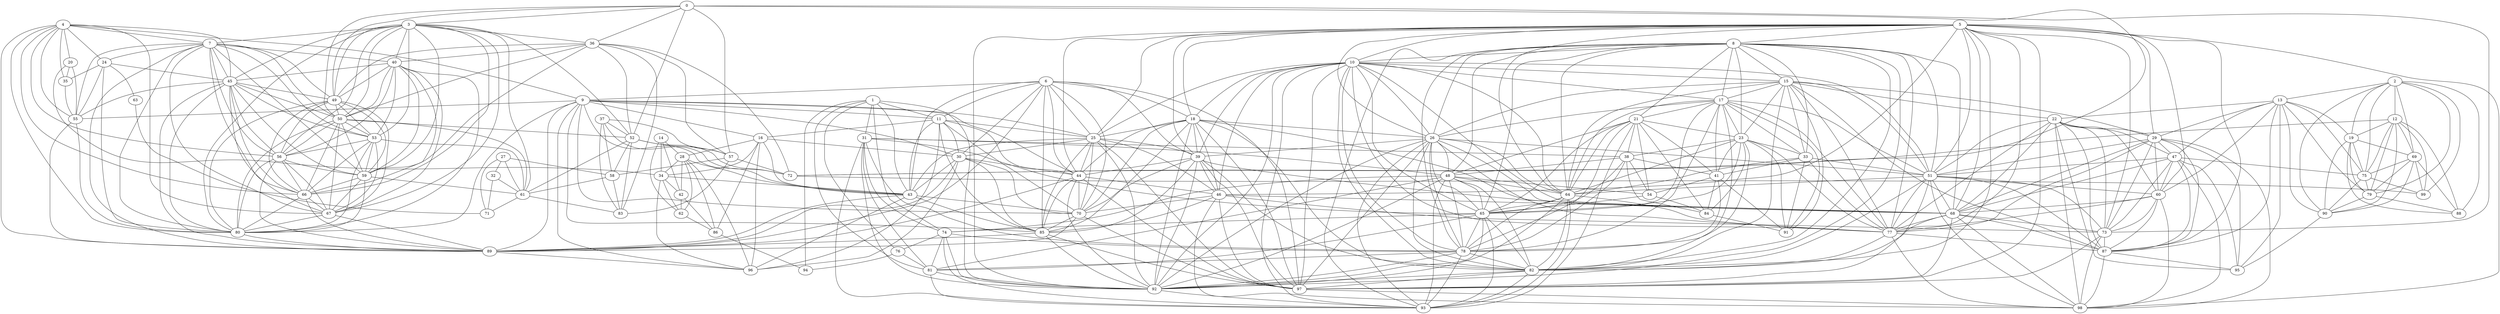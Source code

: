 graph G {
  "0";
  "1";
  "2";
  "3";
  "4";
  "5";
  "6";
  "7";
  "8";
  "9";
  "10";
  "11";
  "12";
  "13";
  "14";
  "15";
  "16";
  "17";
  "18";
  "19";
  "20";
  "21";
  "22";
  "23";
  "24";
  "25";
  "26";
  "27";
  "28";
  "29";
  "30";
  "31";
  "32";
  "33";
  "34";
  "35";
  "36";
  "37";
  "38";
  "39";
  "40";
  "41";
  "42";
  "43";
  "44";
  "45";
  "46";
  "47";
  "48";
  "49";
  "50";
  "51";
  "52";
  "53";
  "54";
  "55";
  "56";
  "57";
  "58";
  "59";
  "60";
  "61";
  "62";
  "63";
  "64";
  "65";
  "66";
  "67";
  "68";
  "69";
  "70";
  "71";
  "72";
  "73";
  "74";
  "75";
  "76";
  "77";
  "78";
  "79";
  "80";
  "81";
  "82";
  "83";
  "84";
  "85";
  "86";
  "87";
  "88";
  "89";
  "90";
  "91";
  "92";
  "93";
  "94";
  "95";
  "96";
  "97";
  "98";
  "99";
    "18" -- "26";
    "26" -- "39";
    "18" -- "44";
    "48" -- "54";
    "40" -- "50";
    "5" -- "92";
    "40" -- "59";
    "29" -- "68";
    "21" -- "64";
    "25" -- "43";
    "51" -- "64";
    "23" -- "91";
    "51" -- "73";
    "51" -- "82";
    "14" -- "42";
    "66" -- "80";
    "66" -- "89";
    "1" -- "81";
    "43" -- "96";
    "36" -- "57";
    "5" -- "60";
    "28" -- "62";
    "46" -- "98";
    "47" -- "75";
    "6" -- "43";
    "40" -- "45";
    "21" -- "41";
    "5" -- "87";
    "69" -- "90";
    "9" -- "85";
    "69" -- "99";
    "6" -- "70";
    "54" -- "65";
    "39" -- "85";
    "73" -- "87";
    "31" -- "81";
    "23" -- "77";
    "51" -- "68";
    "14" -- "28";
    "51" -- "77";
    "13" -- "60";
    "87" -- "98";
    "1" -- "76";
    "13" -- "87";
    "36" -- "52";
    "5" -- "46";
    "1" -- "94";
    "9" -- "44";
    "5" -- "64";
    "5" -- "73";
    "5" -- "82";
    "40" -- "49";
    "9" -- "80";
    "77" -- "98";
    "21" -- "54";
    "10" -- "17";
    "42" -- "86";
    "2" -- "13";
    "10" -- "26";
    "8" -- "93";
    "12" -- "72";
    "12" -- "90";
    "24" -- "55";
    "35" -- "55";
    "12" -- "99";
    "65" -- "74";
    "28" -- "34";
    "9" -- "30";
    "28" -- "43";
    "65" -- "92";
    "38" -- "84";
    "46" -- "97";
    "68" -- "97";
    "15" -- "91";
    "5" -- "68";
    "50" -- "67";
    "5" -- "77";
    "80" -- "89";
    "19" -- "79";
    "19" -- "88";
    "10" -- "39";
    "72" -- "99";
    "65" -- "78";
    "9" -- "25";
    "47" -- "51";
    "57" -- "83";
    "9" -- "43";
    "50" -- "53";
    "69" -- "75";
    "61" -- "71";
    "8" -- "65";
    "50" -- "80";
    "11" -- "70";
    "2" -- "12";
    "31" -- "48";
    "10" -- "25";
    "8" -- "92";
    "39" -- "70";
    "4" -- "67";
    "1" -- "43";
    "24" -- "45";
    "24" -- "63";
    "9" -- "11";
    "17" -- "33";
    "65" -- "82";
    "38" -- "65";
    "28" -- "42";
    "68" -- "87";
    "58" -- "61";
    "8" -- "51";
    "50" -- "66";
    "69" -- "79";
    "42" -- "62";
    "19" -- "69";
    "20" -- "34";
    "8" -- "78";
    "30" -- "96";
    "13" -- "22";
    "53" -- "67";
    "12" -- "75";
    "84" -- "91";
    "4" -- "80";
    "5" -- "8";
    "5" -- "26";
    "46" -- "73";
    "68" -- "73";
    "5" -- "44";
    "6" -- "9";
    "68" -- "82";
    "38" -- "78";
    "6" -- "18";
    "50" -- "52";
    "79" -- "88";
    "50" -- "61";
    "82" -- "93";
    "8" -- "64";
    "31" -- "38";
    "8" -- "82";
    "75" -- "90";
    "31" -- "65";
    "75" -- "99";
    "24" -- "35";
    "4" -- "66";
    "45" -- "67";
    "56" -- "67";
    "53" -- "80";
    "37" -- "72";
    "17" -- "23";
    "46" -- "68";
    "5" -- "39";
    "68" -- "77";
    "7" -- "67";
    "85" -- "89";
    "50" -- "56";
    "18" -- "85";
    "82" -- "97";
    "8" -- "68";
    "39" -- "46";
    "0" -- "73";
    "23" -- "38";
    "60" -- "87";
    "52" -- "83";
    "45" -- "53";
    "53" -- "66";
    "44" -- "97";
    "22" -- "60";
    "34" -- "62";
    "37" -- "58";
    "45" -- "80";
    "56" -- "80";
    "38" -- "41";
    "22" -- "87";
    "45" -- "89";
    "56" -- "89";
    "26" -- "48";
    "49" -- "50";
    "5" -- "25";
    "49" -- "59";
    "57" -- "72";
    "7" -- "53";
    "47" -- "98";
    "7" -- "80";
    "48" -- "81";
    "27" -- "58";
    "29" -- "77";
    "82" -- "92";
    "0" -- "50";
    "29" -- "95";
    "60" -- "73";
    "4" -- "20";
    "23" -- "33";
    "41" -- "78";
    "25" -- "70";
    "53" -- "61";
    "44" -- "92";
    "74" -- "93";
    "16" -- "30";
    "45" -- "66";
    "25" -- "97";
    "56" -- "66";
    "22" -- "73";
    "78" -- "81";
    "57" -- "58";
    "18" -- "39";
    "86" -- "94";
    "38" -- "54";
    "7" -- "66";
    "0" -- "36";
    "12" -- "19";
    "60" -- "68";
    "33" -- "51";
    "6" -- "97";
    "60" -- "77";
    "4" -- "24";
    "34" -- "43";
    "53" -- "56";
    "64" -- "65";
    "85" -- "97";
    "2" -- "90";
    "25" -- "92";
    "37" -- "57";
    "22" -- "68";
    "2" -- "99";
    "15" -- "29";
    "22" -- "77";
    "18" -- "25";
    "97" -- "98";
    "8" -- "17";
    "26" -- "65";
    "8" -- "26";
    "9" -- "89";
    "40" -- "67";
    "30" -- "44";
    "44" -- "46";
    "33" -- "64";
    "45" -- "56";
    "74" -- "92";
    "85" -- "92";
    "3" -- "50";
    "37" -- "52";
    "3" -- "59";
    "15" -- "33";
    "59" -- "67";
    "16" -- "96";
    "67" -- "80";
    "15" -- "51";
    "26" -- "51";
    "67" -- "89";
    "36" -- "83";
    "70" -- "85";
    "7" -- "56";
    "8" -- "21";
    "40" -- "53";
    "40" -- "80";
    "33" -- "41";
    "41" -- "54";
    "62" -- "86";
    "25" -- "46";
    "52" -- "72";
    "34" -- "42";
    "74" -- "78";
    "3" -- "36";
    "3" -- "45";
    "13" -- "95";
    "7" -- "24";
    "47" -- "60";
    "17" -- "65";
    "59" -- "80";
    "0" -- "3";
    "47" -- "87";
    "9" -- "70";
    "70" -- "89";
    "11" -- "30";
    "40" -- "66";
    "4" -- "9";
    "52" -- "58";
    "39" -- "97";
    "31" -- "93";
    "2" -- "75";
    "3" -- "40";
    "3" -- "49";
    "43" -- "85";
    "51" -- "98";
    "15" -- "23";
    "13" -- "90";
    "16" -- "86";
    "17" -- "51";
    "59" -- "66";
    "47" -- "73";
    "17" -- "78";
    "11" -- "16";
    "69" -- "88";
    "48" -- "65";
    "21" -- "48";
    "39" -- "92";
    "23" -- "84";
    "4" -- "89";
    "32" -- "71";
    "1" -- "74";
    "43" -- "89";
    "36" -- "50";
    "1" -- "92";
    "36" -- "59";
    "59" -- "61";
    "47" -- "68";
    "17" -- "64";
    "51" -- "87";
    "77" -- "87";
    "17" -- "82";
    "29" -- "47";
    "58" -- "83";
    "40" -- "56";
    "10" -- "15";
    "11" -- "96";
    "81" -- "93";
    "31" -- "74";
    "10" -- "51";
    "73" -- "98";
    "12" -- "79";
    "31" -- "92";
    "12" -- "88";
    "24" -- "80";
    "65" -- "81";
    "76" -- "81";
    "17" -- "41";
    "9" -- "55";
    "77" -- "82";
    "21" -- "38";
    "29" -- "51";
    "61" -- "83";
    "8" -- "77";
    "39" -- "82";
    "23" -- "65";
    "31" -- "78";
    "3" -- "7";
    "32" -- "61";
    "64" -- "93";
    "87" -- "95";
    "43" -- "70";
    "13" -- "75";
    "36" -- "40";
    "36" -- "49";
    "76" -- "94";
    "26" -- "93";
    "7" -- "89";
    "6" -- "44";
    "19" -- "90";
    "2" -- "19";
    "20" -- "55";
    "39" -- "68";
    "4" -- "56";
    "12" -- "69";
    "23" -- "78";
    "51" -- "60";
    "5" -- "29";
    "46" -- "85";
    "6" -- "30";
    "26" -- "97";
    "6" -- "39";
    "27" -- "71";
    "0" -- "72";
    "10" -- "18";
    "30" -- "85";
    "41" -- "91";
    "23" -- "64";
    "13" -- "29";
    "16" -- "34";
    "13" -- "47";
    "16" -- "43";
    "64" -- "92";
    "22" -- "95";
    "17" -- "26";
    "49" -- "67";
    "65" -- "93";
    "5" -- "51";
    "18" -- "70";
    "68" -- "98";
    "6" -- "25";
    "26" -- "92";
    "21" -- "23";
    "50" -- "59";
    "90" -- "95";
    "0" -- "49";
    "18" -- "97";
    "23" -- "41";
    "30" -- "89";
    "75" -- "79";
    "11" -- "85";
    "4" -- "55";
    "33" -- "91";
    "1" -- "31";
    "64" -- "78";
    "5" -- "10";
    "17" -- "21";
    "49" -- "53";
    "6" -- "11";
    "26" -- "78";
    "49" -- "80";
    "15" -- "87";
    "79" -- "90";
    "8" -- "48";
    "27" -- "61";
    "11" -- "44";
    "18" -- "92";
    "48" -- "93";
    "29" -- "98";
    "39" -- "44";
    "19" -- "75";
    "33" -- "77";
    "13" -- "19";
    "10" -- "93";
    "64" -- "82";
    "37" -- "83";
    "38" -- "48";
    "34" -- "96";
    "78" -- "93";
    "46" -- "70";
    "15" -- "64";
    "26" -- "64";
    "49" -- "66";
    "15" -- "82";
    "26" -- "82";
    "30" -- "43";
    "0" -- "57";
    "30" -- "70";
    "20" -- "35";
    "60" -- "98";
    "4" -- "45";
    "53" -- "59";
    "45" -- "55";
    "10" -- "97";
    "16" -- "28";
    "64" -- "77";
    "3" -- "67";
    "5" -- "18";
    "9" -- "16";
    "22" -- "98";
    "18" -- "46";
    "7" -- "55";
    "26" -- "68";
    "15" -- "77";
    "26" -- "77";
    "11" -- "25";
    "28" -- "96";
    "48" -- "74";
    "18" -- "82";
    "11" -- "43";
    "48" -- "92";
    "0" -- "52";
    "21" -- "84";
    "21" -- "93";
    "10" -- "65";
    "44" -- "85";
    "45" -- "50";
    "2" -- "79";
    "10" -- "92";
    "45" -- "59";
    "56" -- "59";
    "2" -- "88";
    "3" -- "53";
    "14" -- "62";
    "3" -- "80";
    "49" -- "56";
    "78" -- "92";
    "7" -- "50";
    "8" -- "15";
    "7" -- "59";
    "47" -- "95";
    "70" -- "97";
    "17" -- "91";
    "18" -- "68";
    "8" -- "33";
    "5" -- "98";
    "9" -- "96";
    "48" -- "78";
    "52" -- "57";
    "4" -- "35";
    "41" -- "84";
    "1" -- "11";
    "10" -- "78";
    "74" -- "81";
    "44" -- "89";
    "25" -- "85";
    "51" -- "97";
    "15" -- "22";
    "3" -- "66";
    "36" -- "72";
    "7" -- "45";
    "8" -- "10";
    "89" -- "96";
    "17" -- "77";
    "27" -- "32";
    "28" -- "86";
    "48" -- "64";
    "29" -- "60";
    "63" -- "71";
    "48" -- "82";
    "21" -- "65";
    "29" -- "87";
    "6" -- "85";
    "10" -- "46";
    "52" -- "61";
    "25" -- "44";
    "10" -- "64";
    "22" -- "29";
    "74" -- "76";
    "2" -- "69";
    "14" -- "34";
    "10" -- "82";
    "22" -- "47";
    "45" -- "49";
    "3" -- "52";
    "15" -- "17";
    "3" -- "61";
    "15" -- "26";
    "55" -- "80";
    "78" -- "82";
    "7" -- "40";
    "55" -- "89";
    "7" -- "49";
    "8" -- "23";
    "92" -- "93";
    "5" -- "97";
    "29" -- "73";
    "25" -- "30";
    "21" -- "78";
    "4" -- "7";
    "6" -- "89";
    "81" -- "92";
    "25" -- "39";
    "54" -- "84";
    "73" -- "97";
    "10" -- "68";
    "44" -- "70";
    "66" -- "67";
    "10" -- "77";
    "22" -- "51";
    "13" -- "79";
    "3" -- "56";
}
